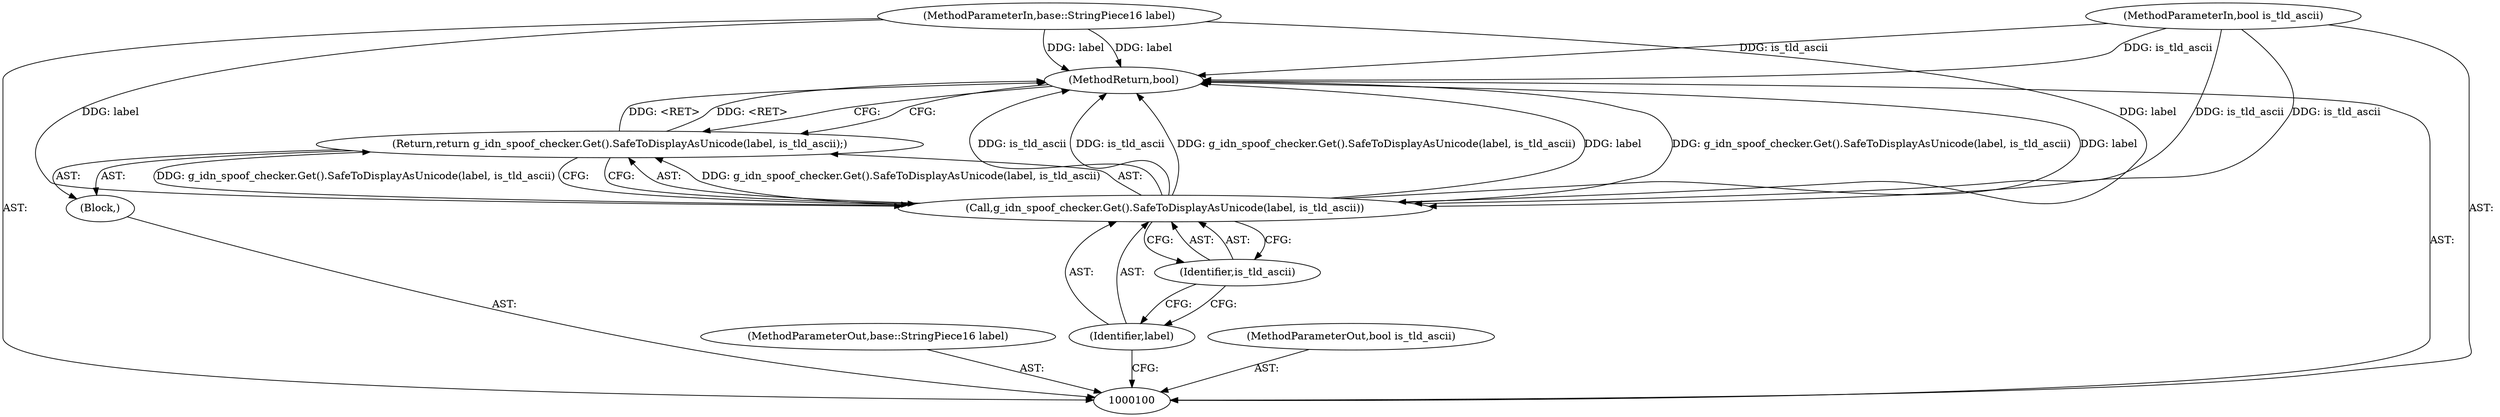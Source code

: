 digraph "1_Chrome_cc0bbcbe7c986094da8e58c37a21fdd179b686b0_3" {
"1000108" [label="(MethodReturn,bool)"];
"1000101" [label="(MethodParameterIn,base::StringPiece16 label)"];
"1000118" [label="(MethodParameterOut,base::StringPiece16 label)"];
"1000102" [label="(MethodParameterIn,bool is_tld_ascii)"];
"1000119" [label="(MethodParameterOut,bool is_tld_ascii)"];
"1000103" [label="(Block,)"];
"1000104" [label="(Return,return g_idn_spoof_checker.Get().SafeToDisplayAsUnicode(label, is_tld_ascii);)"];
"1000106" [label="(Identifier,label)"];
"1000107" [label="(Identifier,is_tld_ascii)"];
"1000105" [label="(Call,g_idn_spoof_checker.Get().SafeToDisplayAsUnicode(label, is_tld_ascii))"];
"1000108" -> "1000100"  [label="AST: "];
"1000108" -> "1000104"  [label="CFG: "];
"1000105" -> "1000108"  [label="DDG: is_tld_ascii"];
"1000105" -> "1000108"  [label="DDG: g_idn_spoof_checker.Get().SafeToDisplayAsUnicode(label, is_tld_ascii)"];
"1000105" -> "1000108"  [label="DDG: label"];
"1000102" -> "1000108"  [label="DDG: is_tld_ascii"];
"1000101" -> "1000108"  [label="DDG: label"];
"1000104" -> "1000108"  [label="DDG: <RET>"];
"1000101" -> "1000100"  [label="AST: "];
"1000101" -> "1000108"  [label="DDG: label"];
"1000101" -> "1000105"  [label="DDG: label"];
"1000118" -> "1000100"  [label="AST: "];
"1000102" -> "1000100"  [label="AST: "];
"1000102" -> "1000108"  [label="DDG: is_tld_ascii"];
"1000102" -> "1000105"  [label="DDG: is_tld_ascii"];
"1000119" -> "1000100"  [label="AST: "];
"1000103" -> "1000100"  [label="AST: "];
"1000104" -> "1000103"  [label="AST: "];
"1000104" -> "1000103"  [label="AST: "];
"1000104" -> "1000105"  [label="CFG: "];
"1000105" -> "1000104"  [label="AST: "];
"1000108" -> "1000104"  [label="CFG: "];
"1000104" -> "1000108"  [label="DDG: <RET>"];
"1000105" -> "1000104"  [label="DDG: g_idn_spoof_checker.Get().SafeToDisplayAsUnicode(label, is_tld_ascii)"];
"1000106" -> "1000105"  [label="AST: "];
"1000106" -> "1000100"  [label="CFG: "];
"1000107" -> "1000106"  [label="CFG: "];
"1000107" -> "1000105"  [label="AST: "];
"1000107" -> "1000106"  [label="CFG: "];
"1000105" -> "1000107"  [label="CFG: "];
"1000105" -> "1000104"  [label="AST: "];
"1000105" -> "1000107"  [label="CFG: "];
"1000106" -> "1000105"  [label="AST: "];
"1000107" -> "1000105"  [label="AST: "];
"1000104" -> "1000105"  [label="CFG: "];
"1000105" -> "1000108"  [label="DDG: is_tld_ascii"];
"1000105" -> "1000108"  [label="DDG: g_idn_spoof_checker.Get().SafeToDisplayAsUnicode(label, is_tld_ascii)"];
"1000105" -> "1000108"  [label="DDG: label"];
"1000105" -> "1000104"  [label="DDG: g_idn_spoof_checker.Get().SafeToDisplayAsUnicode(label, is_tld_ascii)"];
"1000101" -> "1000105"  [label="DDG: label"];
"1000102" -> "1000105"  [label="DDG: is_tld_ascii"];
}

